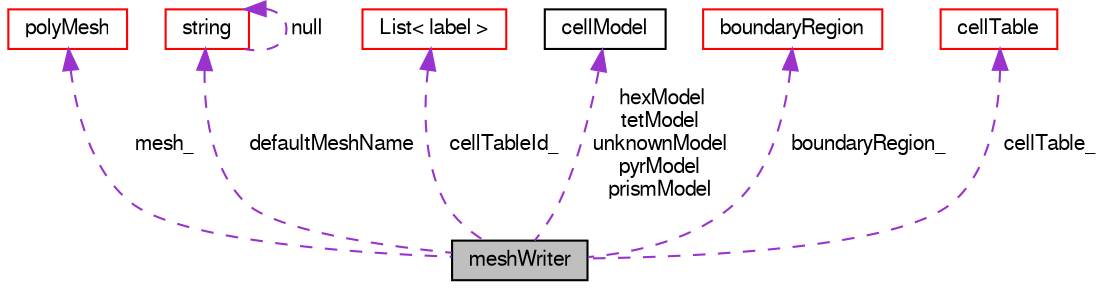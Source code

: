 digraph "meshWriter"
{
  bgcolor="transparent";
  edge [fontname="FreeSans",fontsize="10",labelfontname="FreeSans",labelfontsize="10"];
  node [fontname="FreeSans",fontsize="10",shape=record];
  Node2 [label="meshWriter",height=0.2,width=0.4,color="black", fillcolor="grey75", style="filled", fontcolor="black"];
  Node3 -> Node2 [dir="back",color="darkorchid3",fontsize="10",style="dashed",label=" mesh_" ,fontname="FreeSans"];
  Node3 [label="polyMesh",height=0.2,width=0.4,color="red",URL="$a27410.html",tooltip="Mesh consisting of general polyhedral cells. "];
  Node15 -> Node2 [dir="back",color="darkorchid3",fontsize="10",style="dashed",label=" defaultMeshName" ,fontname="FreeSans"];
  Node15 [label="string",height=0.2,width=0.4,color="red",URL="$a28250.html",tooltip="A class for handling character strings derived from std::string. "];
  Node15 -> Node15 [dir="back",color="darkorchid3",fontsize="10",style="dashed",label=" null" ,fontname="FreeSans"];
  Node17 -> Node2 [dir="back",color="darkorchid3",fontsize="10",style="dashed",label=" cellTableId_" ,fontname="FreeSans"];
  Node17 [label="List\< label \>",height=0.2,width=0.4,color="red",URL="$a25694.html"];
  Node21 -> Node2 [dir="back",color="darkorchid3",fontsize="10",style="dashed",label=" hexModel\ntetModel\nunknownModel\npyrModel\nprismModel" ,fontname="FreeSans"];
  Node21 [label="cellModel",height=0.2,width=0.4,color="black",URL="$a27198.html",tooltip="Maps a geometry to a set of cell primitives, which enables geometric cell data to be calculated witho..."];
  Node22 -> Node2 [dir="back",color="darkorchid3",fontsize="10",style="dashed",label=" boundaryRegion_" ,fontname="FreeSans"];
  Node22 [label="boundaryRegion",height=0.2,width=0.4,color="red",URL="$a21338.html",tooltip="The boundaryRegion persistent data saved as a Map<dictionary>. "];
  Node27 -> Node2 [dir="back",color="darkorchid3",fontsize="10",style="dashed",label=" cellTable_" ,fontname="FreeSans"];
  Node27 [label="cellTable",height=0.2,width=0.4,color="red",URL="$a21342.html",tooltip="The cellTable persistent data saved as a Map<dictionary>. "];
}
